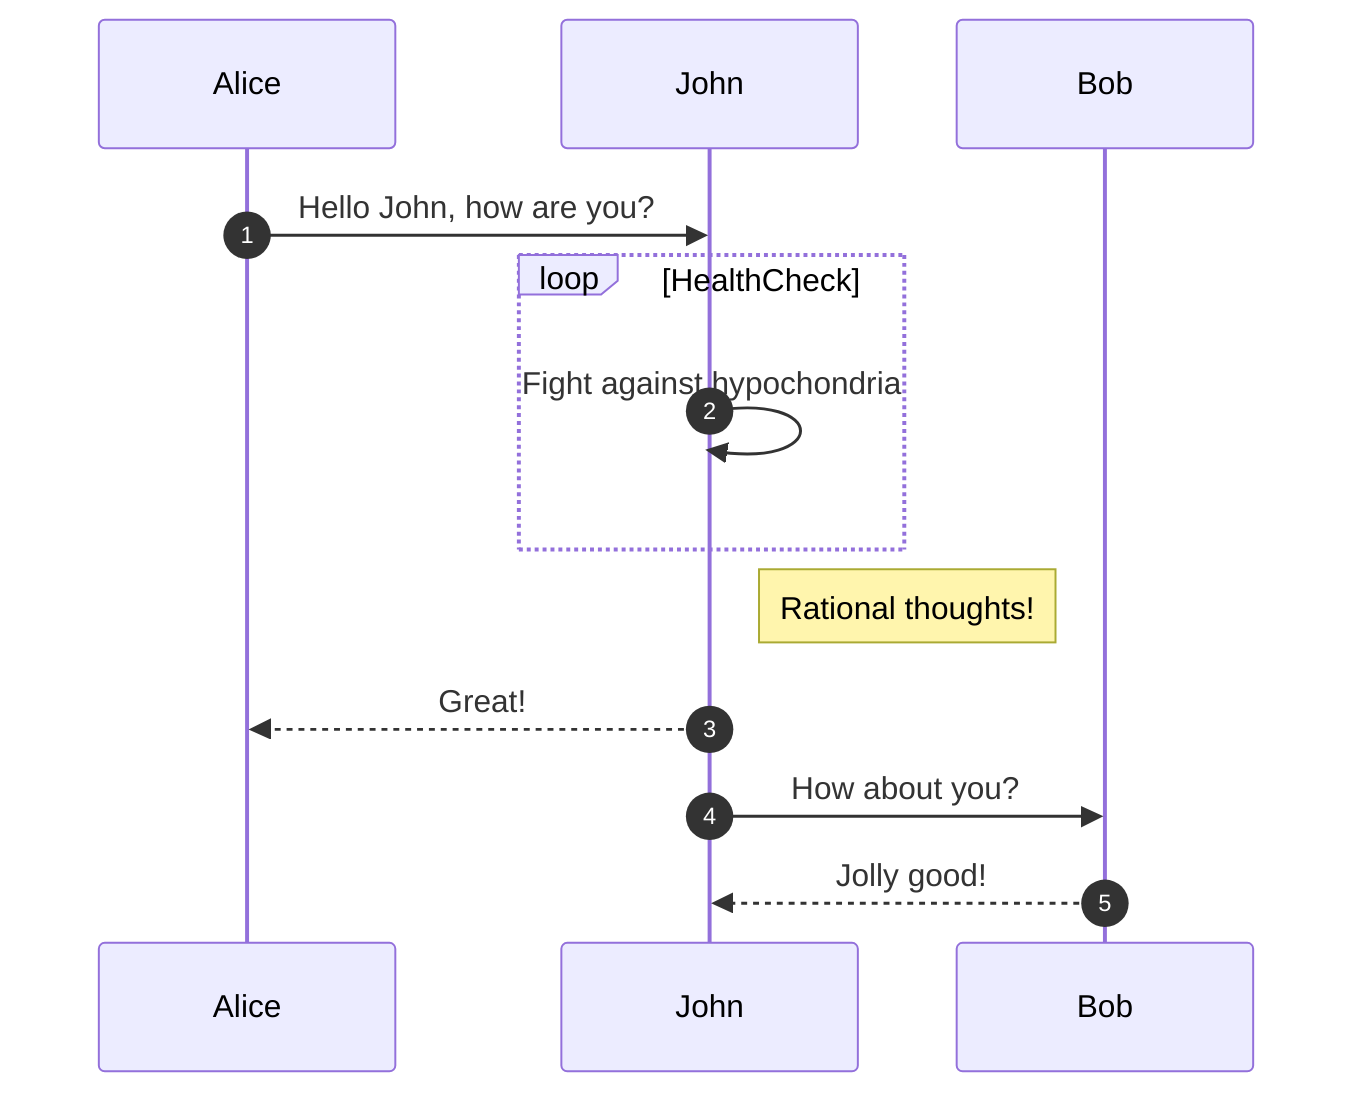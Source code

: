 sequenceDiagram
autoNumber

Alice->>John: Hello John, how are you?
loop HealthCheck
    John->>John: Fight against hypochondria
end
note right of John: Rational thoughts!
John-->>Alice: Great!
John->>Bob: How about you?
Bob-->>John: Jolly good!